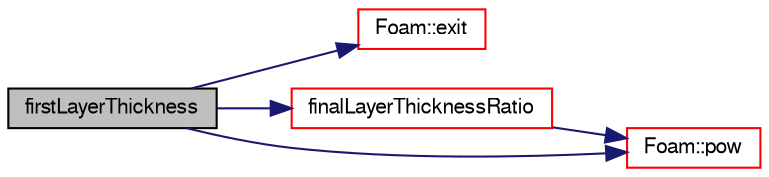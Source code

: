 digraph "firstLayerThickness"
{
  bgcolor="transparent";
  edge [fontname="FreeSans",fontsize="10",labelfontname="FreeSans",labelfontsize="10"];
  node [fontname="FreeSans",fontsize="10",shape=record];
  rankdir="LR";
  Node635 [label="firstLayerThickness",height=0.2,width=0.4,color="black", fillcolor="grey75", style="filled", fontcolor="black"];
  Node635 -> Node636 [color="midnightblue",fontsize="10",style="solid",fontname="FreeSans"];
  Node636 [label="Foam::exit",height=0.2,width=0.4,color="red",URL="$a21124.html#a06ca7250d8e89caf05243ec094843642"];
  Node635 -> Node683 [color="midnightblue",fontsize="10",style="solid",fontname="FreeSans"];
  Node683 [label="finalLayerThicknessRatio",height=0.2,width=0.4,color="red",URL="$a24630.html#a0daf64082d13da98739f34f4a0b5e866",tooltip="Determine ratio of final layer thickness to. "];
  Node683 -> Node685 [color="midnightblue",fontsize="10",style="solid",fontname="FreeSans"];
  Node685 [label="Foam::pow",height=0.2,width=0.4,color="red",URL="$a21124.html#a7500c8e9d27a442adc75e287de074c7c"];
  Node635 -> Node685 [color="midnightblue",fontsize="10",style="solid",fontname="FreeSans"];
}
